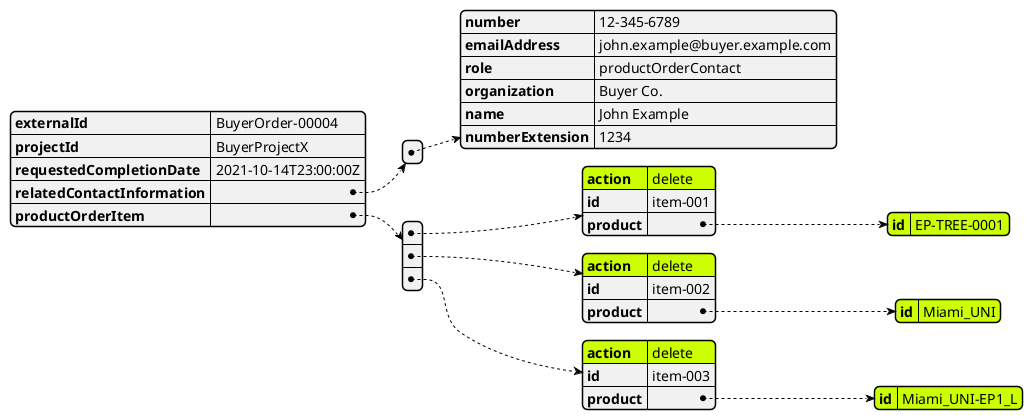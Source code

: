 @startjson

#highlight "productOrderItem" / "0"/ "action"
#highlight "productOrderItem" / "1"/ "action"
#highlight "productOrderItem" / "2"/ "action"

#highlight "productOrderItem" / "0" / "product" / "id"
#highlight "productOrderItem" / "1" / "product" / "id"

#highlight "productOrderItem" / "0"/ "action"
#highlight "productOrderItem" / "2"/ "action"

#highlight "productOrderItem" / "0" / "product" / "id"
#highlight "productOrderItem" / "2" / "product" / "id"

{
  "externalId": "BuyerOrder-00004",
  "projectId": "BuyerProjectX",
  "requestedCompletionDate": "2021-10-14T23:00:00Z",
  "relatedContactInformation": [
    {
      "number": "12-345-6789",
      "emailAddress": "john.example@buyer.example.com",
      "role": "productOrderContact",
      "organization": "Buyer Co.",
      "name": "John Example",
      "numberExtension": "1234"
    }
  ],
  "productOrderItem": [
    {
      "action": "delete",
      "id": "item-001",
      "product": {
        "id": "EP-TREE-0001"
      }
    },
    {
      "action": "delete",
      "id": "item-002",
      "product": {
        "id": "Miami_UNI"
      }
    },
    {
      "action": "delete",
      "id": "item-003",
      "product": {
        "id": "Miami_UNI-EP1_L"
      }
    }
  ]
}
@endjson